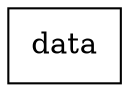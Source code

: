 digraph "packages_depth_limited_0" {
rankdir=BT
charset="utf-8"
"data" [color="black", label=<data>, shape="box", style="solid"];
}
